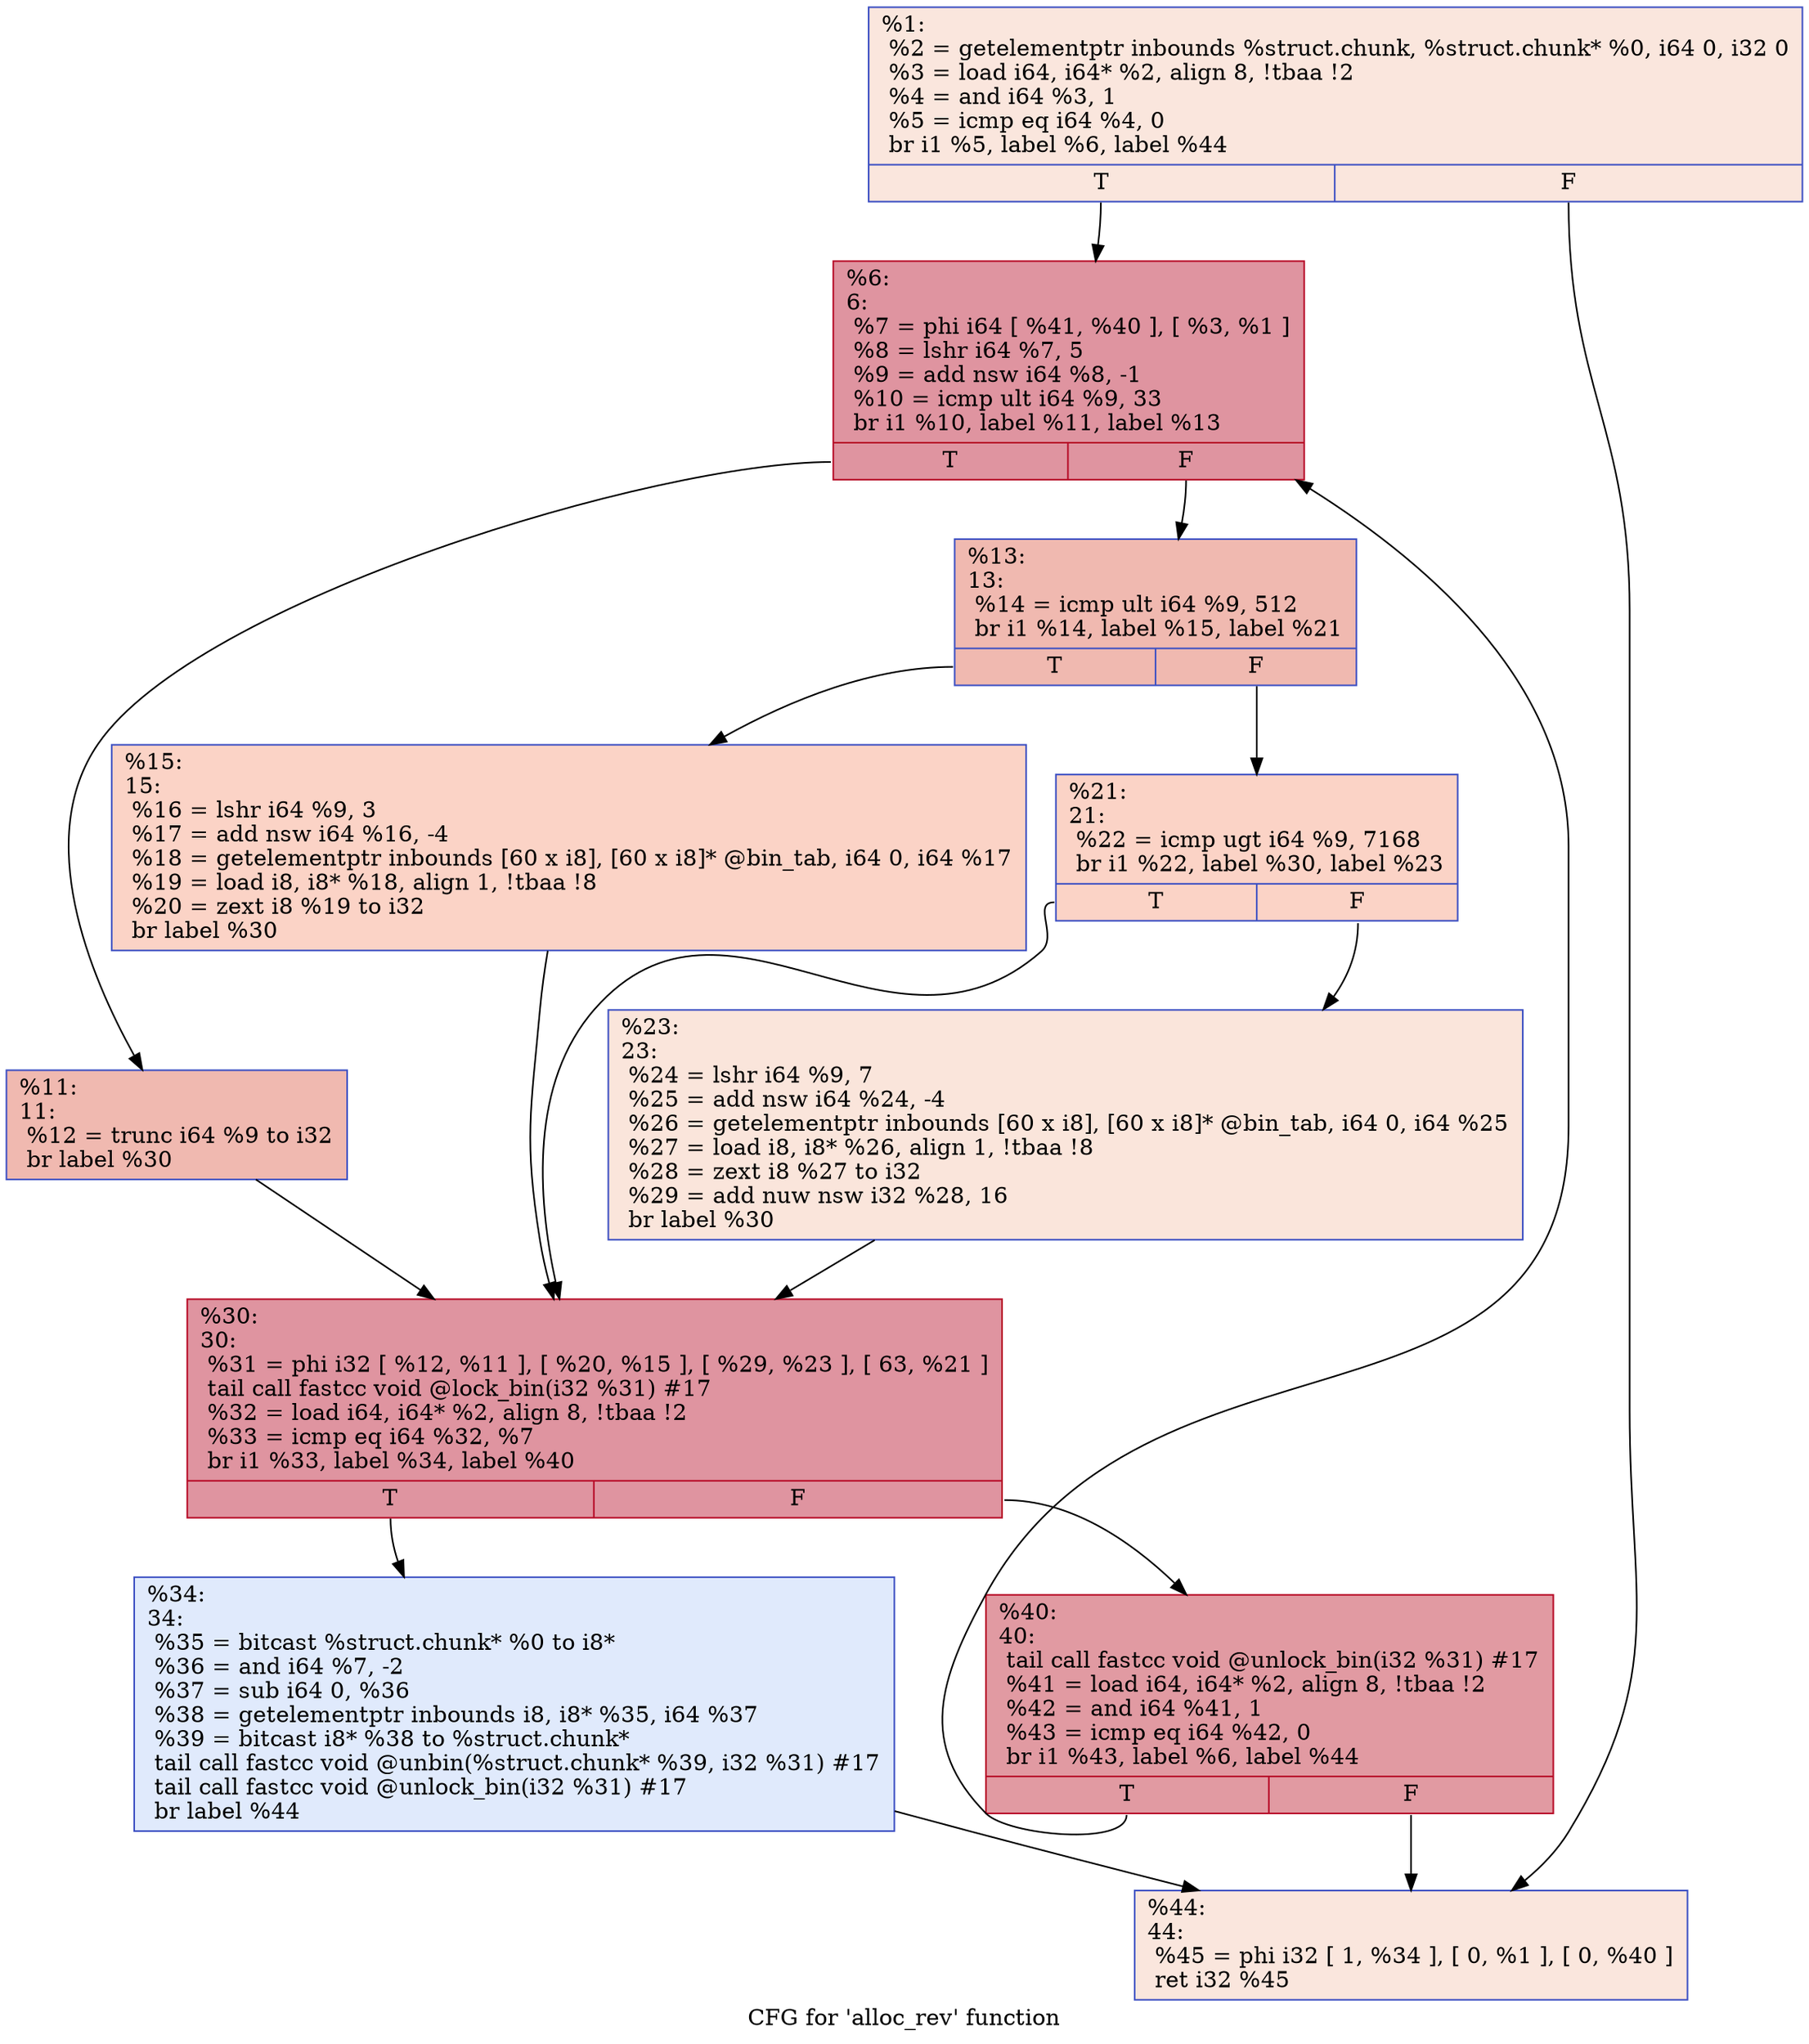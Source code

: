 digraph "CFG for 'alloc_rev' function" {
	label="CFG for 'alloc_rev' function";

	Node0x12fc410 [shape=record,color="#3d50c3ff", style=filled, fillcolor="#f3c7b170",label="{%1:\l  %2 = getelementptr inbounds %struct.chunk, %struct.chunk* %0, i64 0, i32 0\l  %3 = load i64, i64* %2, align 8, !tbaa !2\l  %4 = and i64 %3, 1\l  %5 = icmp eq i64 %4, 0\l  br i1 %5, label %6, label %44\l|{<s0>T|<s1>F}}"];
	Node0x12fc410:s0 -> Node0x12fc4c0;
	Node0x12fc410:s1 -> Node0x12fc790;
	Node0x12fc4c0 [shape=record,color="#b70d28ff", style=filled, fillcolor="#b70d2870",label="{%6:\l6:                                                \l  %7 = phi i64 [ %41, %40 ], [ %3, %1 ]\l  %8 = lshr i64 %7, 5\l  %9 = add nsw i64 %8, -1\l  %10 = icmp ult i64 %9, 33\l  br i1 %10, label %11, label %13\l|{<s0>T|<s1>F}}"];
	Node0x12fc4c0:s0 -> Node0x12fc510;
	Node0x12fc4c0:s1 -> Node0x12fc560;
	Node0x12fc510 [shape=record,color="#3d50c3ff", style=filled, fillcolor="#de614d70",label="{%11:\l11:                                               \l  %12 = trunc i64 %9 to i32\l  br label %30\l}"];
	Node0x12fc510 -> Node0x12fc6a0;
	Node0x12fc560 [shape=record,color="#3d50c3ff", style=filled, fillcolor="#de614d70",label="{%13:\l13:                                               \l  %14 = icmp ult i64 %9, 512\l  br i1 %14, label %15, label %21\l|{<s0>T|<s1>F}}"];
	Node0x12fc560:s0 -> Node0x12fc5b0;
	Node0x12fc560:s1 -> Node0x12fc600;
	Node0x12fc5b0 [shape=record,color="#3d50c3ff", style=filled, fillcolor="#f59c7d70",label="{%15:\l15:                                               \l  %16 = lshr i64 %9, 3\l  %17 = add nsw i64 %16, -4\l  %18 = getelementptr inbounds [60 x i8], [60 x i8]* @bin_tab, i64 0, i64 %17\l  %19 = load i8, i8* %18, align 1, !tbaa !8\l  %20 = zext i8 %19 to i32\l  br label %30\l}"];
	Node0x12fc5b0 -> Node0x12fc6a0;
	Node0x12fc600 [shape=record,color="#3d50c3ff", style=filled, fillcolor="#f59c7d70",label="{%21:\l21:                                               \l  %22 = icmp ugt i64 %9, 7168\l  br i1 %22, label %30, label %23\l|{<s0>T|<s1>F}}"];
	Node0x12fc600:s0 -> Node0x12fc6a0;
	Node0x12fc600:s1 -> Node0x12fc650;
	Node0x12fc650 [shape=record,color="#3d50c3ff", style=filled, fillcolor="#f4c5ad70",label="{%23:\l23:                                               \l  %24 = lshr i64 %9, 7\l  %25 = add nsw i64 %24, -4\l  %26 = getelementptr inbounds [60 x i8], [60 x i8]* @bin_tab, i64 0, i64 %25\l  %27 = load i8, i8* %26, align 1, !tbaa !8\l  %28 = zext i8 %27 to i32\l  %29 = add nuw nsw i32 %28, 16\l  br label %30\l}"];
	Node0x12fc650 -> Node0x12fc6a0;
	Node0x12fc6a0 [shape=record,color="#b70d28ff", style=filled, fillcolor="#b70d2870",label="{%30:\l30:                                               \l  %31 = phi i32 [ %12, %11 ], [ %20, %15 ], [ %29, %23 ], [ 63, %21 ]\l  tail call fastcc void @lock_bin(i32 %31) #17\l  %32 = load i64, i64* %2, align 8, !tbaa !2\l  %33 = icmp eq i64 %32, %7\l  br i1 %33, label %34, label %40\l|{<s0>T|<s1>F}}"];
	Node0x12fc6a0:s0 -> Node0x12fc6f0;
	Node0x12fc6a0:s1 -> Node0x12fc740;
	Node0x12fc6f0 [shape=record,color="#3d50c3ff", style=filled, fillcolor="#b9d0f970",label="{%34:\l34:                                               \l  %35 = bitcast %struct.chunk* %0 to i8*\l  %36 = and i64 %7, -2\l  %37 = sub i64 0, %36\l  %38 = getelementptr inbounds i8, i8* %35, i64 %37\l  %39 = bitcast i8* %38 to %struct.chunk*\l  tail call fastcc void @unbin(%struct.chunk* %39, i32 %31) #17\l  tail call fastcc void @unlock_bin(i32 %31) #17\l  br label %44\l}"];
	Node0x12fc6f0 -> Node0x12fc790;
	Node0x12fc740 [shape=record,color="#b70d28ff", style=filled, fillcolor="#bb1b2c70",label="{%40:\l40:                                               \l  tail call fastcc void @unlock_bin(i32 %31) #17\l  %41 = load i64, i64* %2, align 8, !tbaa !2\l  %42 = and i64 %41, 1\l  %43 = icmp eq i64 %42, 0\l  br i1 %43, label %6, label %44\l|{<s0>T|<s1>F}}"];
	Node0x12fc740:s0 -> Node0x12fc4c0;
	Node0x12fc740:s1 -> Node0x12fc790;
	Node0x12fc790 [shape=record,color="#3d50c3ff", style=filled, fillcolor="#f3c7b170",label="{%44:\l44:                                               \l  %45 = phi i32 [ 1, %34 ], [ 0, %1 ], [ 0, %40 ]\l  ret i32 %45\l}"];
}
